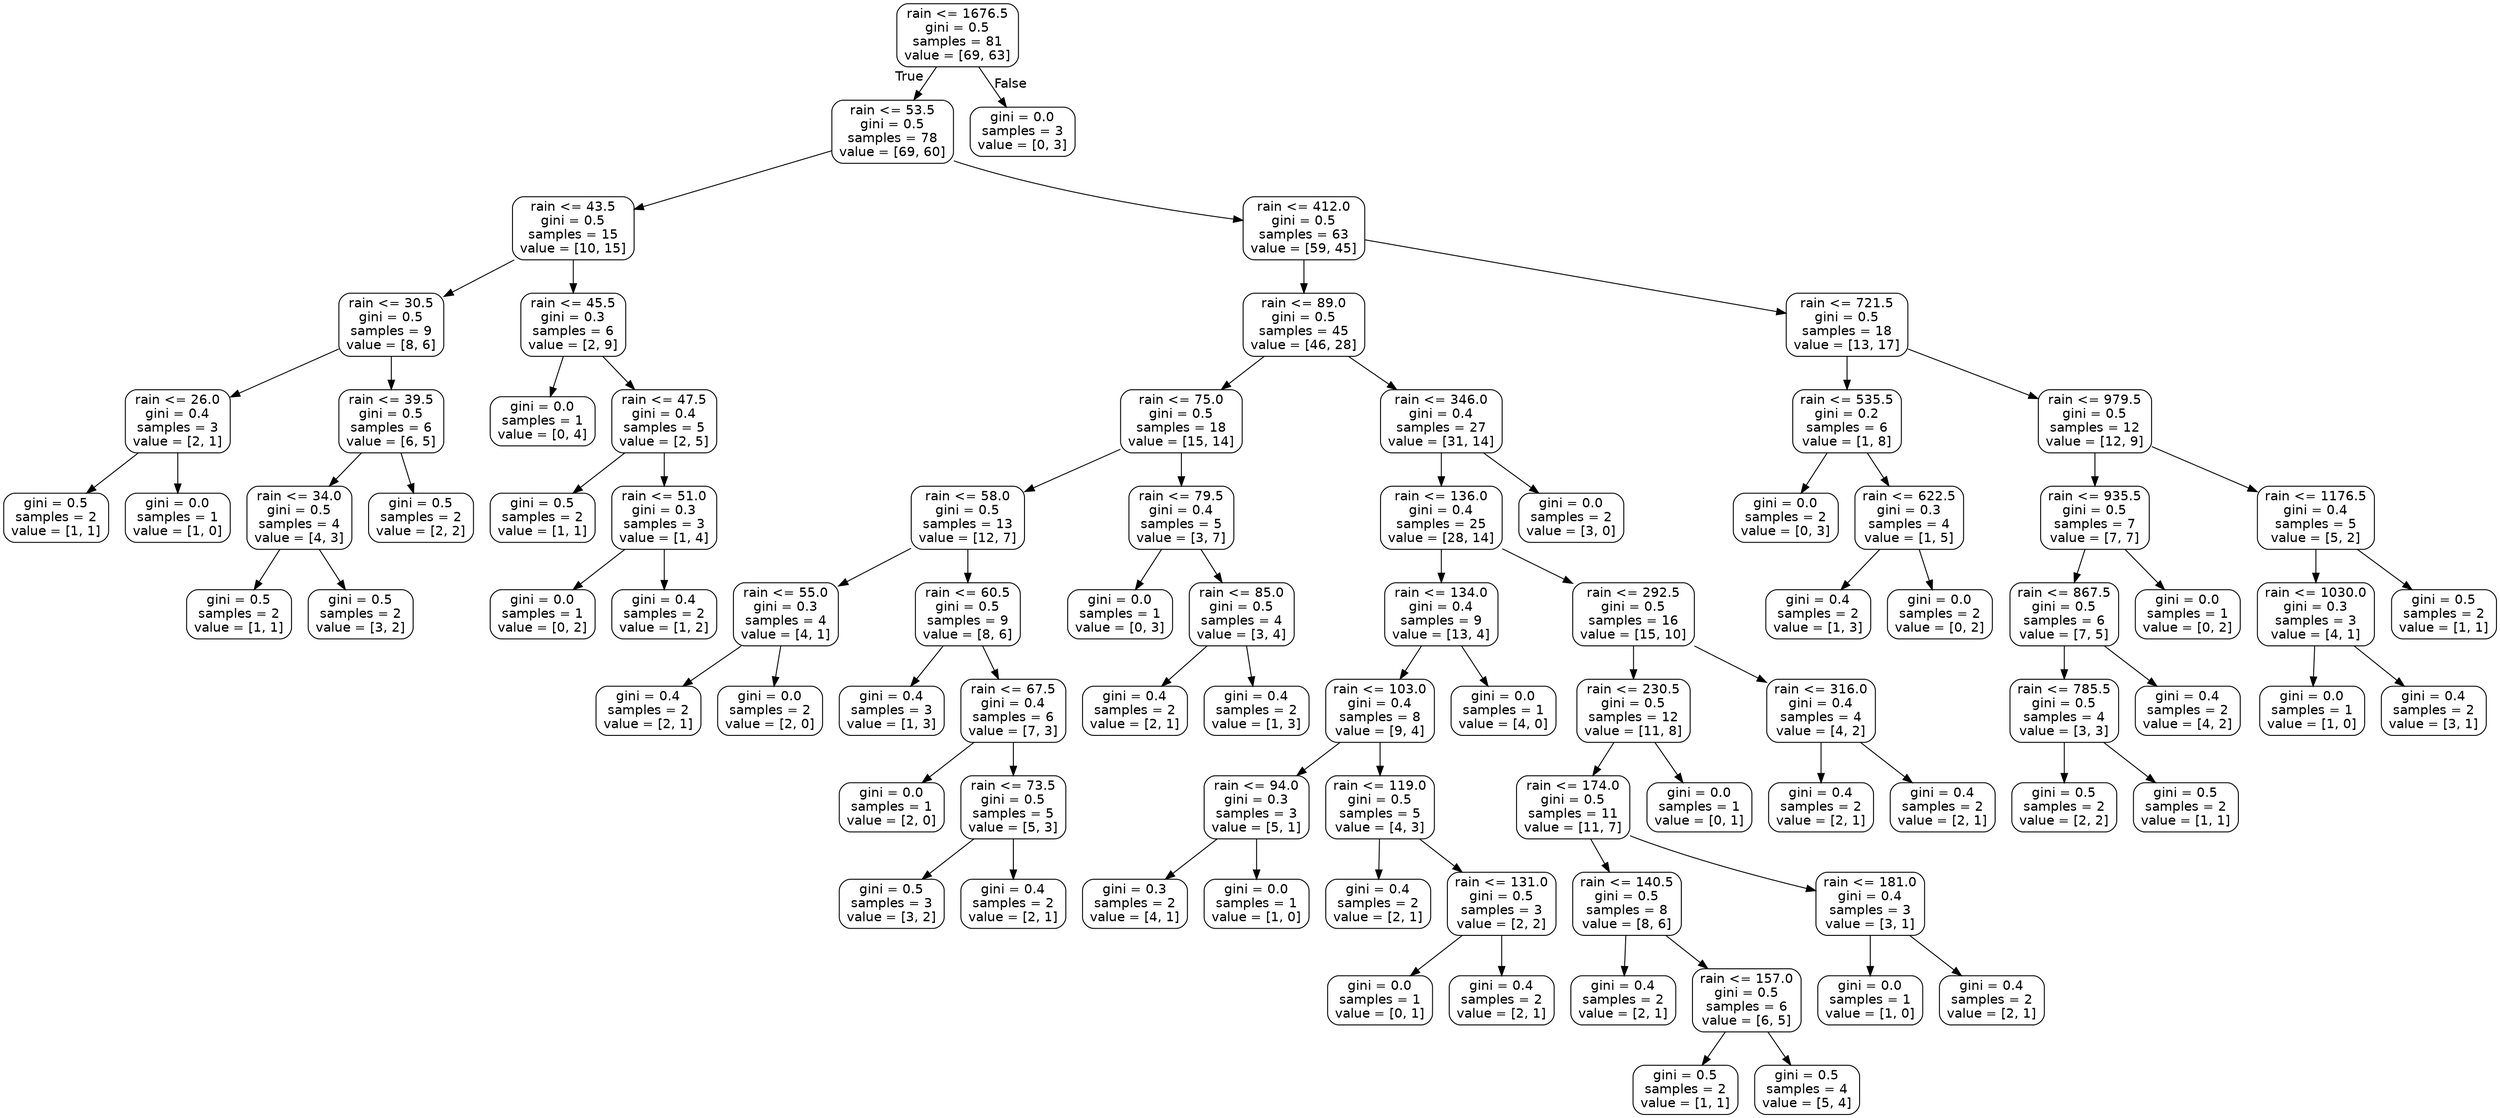 digraph Tree {
node [shape=box, style="rounded", color="black", fontname=helvetica] ;
edge [fontname=helvetica] ;
0 [label="rain <= 1676.5\ngini = 0.5\nsamples = 81\nvalue = [69, 63]"] ;
1 [label="rain <= 53.5\ngini = 0.5\nsamples = 78\nvalue = [69, 60]"] ;
0 -> 1 [labeldistance=2.5, labelangle=45, headlabel="True"] ;
2 [label="rain <= 43.5\ngini = 0.5\nsamples = 15\nvalue = [10, 15]"] ;
1 -> 2 ;
3 [label="rain <= 30.5\ngini = 0.5\nsamples = 9\nvalue = [8, 6]"] ;
2 -> 3 ;
4 [label="rain <= 26.0\ngini = 0.4\nsamples = 3\nvalue = [2, 1]"] ;
3 -> 4 ;
5 [label="gini = 0.5\nsamples = 2\nvalue = [1, 1]"] ;
4 -> 5 ;
6 [label="gini = 0.0\nsamples = 1\nvalue = [1, 0]"] ;
4 -> 6 ;
7 [label="rain <= 39.5\ngini = 0.5\nsamples = 6\nvalue = [6, 5]"] ;
3 -> 7 ;
8 [label="rain <= 34.0\ngini = 0.5\nsamples = 4\nvalue = [4, 3]"] ;
7 -> 8 ;
9 [label="gini = 0.5\nsamples = 2\nvalue = [1, 1]"] ;
8 -> 9 ;
10 [label="gini = 0.5\nsamples = 2\nvalue = [3, 2]"] ;
8 -> 10 ;
11 [label="gini = 0.5\nsamples = 2\nvalue = [2, 2]"] ;
7 -> 11 ;
12 [label="rain <= 45.5\ngini = 0.3\nsamples = 6\nvalue = [2, 9]"] ;
2 -> 12 ;
13 [label="gini = 0.0\nsamples = 1\nvalue = [0, 4]"] ;
12 -> 13 ;
14 [label="rain <= 47.5\ngini = 0.4\nsamples = 5\nvalue = [2, 5]"] ;
12 -> 14 ;
15 [label="gini = 0.5\nsamples = 2\nvalue = [1, 1]"] ;
14 -> 15 ;
16 [label="rain <= 51.0\ngini = 0.3\nsamples = 3\nvalue = [1, 4]"] ;
14 -> 16 ;
17 [label="gini = 0.0\nsamples = 1\nvalue = [0, 2]"] ;
16 -> 17 ;
18 [label="gini = 0.4\nsamples = 2\nvalue = [1, 2]"] ;
16 -> 18 ;
19 [label="rain <= 412.0\ngini = 0.5\nsamples = 63\nvalue = [59, 45]"] ;
1 -> 19 ;
20 [label="rain <= 89.0\ngini = 0.5\nsamples = 45\nvalue = [46, 28]"] ;
19 -> 20 ;
21 [label="rain <= 75.0\ngini = 0.5\nsamples = 18\nvalue = [15, 14]"] ;
20 -> 21 ;
22 [label="rain <= 58.0\ngini = 0.5\nsamples = 13\nvalue = [12, 7]"] ;
21 -> 22 ;
23 [label="rain <= 55.0\ngini = 0.3\nsamples = 4\nvalue = [4, 1]"] ;
22 -> 23 ;
24 [label="gini = 0.4\nsamples = 2\nvalue = [2, 1]"] ;
23 -> 24 ;
25 [label="gini = 0.0\nsamples = 2\nvalue = [2, 0]"] ;
23 -> 25 ;
26 [label="rain <= 60.5\ngini = 0.5\nsamples = 9\nvalue = [8, 6]"] ;
22 -> 26 ;
27 [label="gini = 0.4\nsamples = 3\nvalue = [1, 3]"] ;
26 -> 27 ;
28 [label="rain <= 67.5\ngini = 0.4\nsamples = 6\nvalue = [7, 3]"] ;
26 -> 28 ;
29 [label="gini = 0.0\nsamples = 1\nvalue = [2, 0]"] ;
28 -> 29 ;
30 [label="rain <= 73.5\ngini = 0.5\nsamples = 5\nvalue = [5, 3]"] ;
28 -> 30 ;
31 [label="gini = 0.5\nsamples = 3\nvalue = [3, 2]"] ;
30 -> 31 ;
32 [label="gini = 0.4\nsamples = 2\nvalue = [2, 1]"] ;
30 -> 32 ;
33 [label="rain <= 79.5\ngini = 0.4\nsamples = 5\nvalue = [3, 7]"] ;
21 -> 33 ;
34 [label="gini = 0.0\nsamples = 1\nvalue = [0, 3]"] ;
33 -> 34 ;
35 [label="rain <= 85.0\ngini = 0.5\nsamples = 4\nvalue = [3, 4]"] ;
33 -> 35 ;
36 [label="gini = 0.4\nsamples = 2\nvalue = [2, 1]"] ;
35 -> 36 ;
37 [label="gini = 0.4\nsamples = 2\nvalue = [1, 3]"] ;
35 -> 37 ;
38 [label="rain <= 346.0\ngini = 0.4\nsamples = 27\nvalue = [31, 14]"] ;
20 -> 38 ;
39 [label="rain <= 136.0\ngini = 0.4\nsamples = 25\nvalue = [28, 14]"] ;
38 -> 39 ;
40 [label="rain <= 134.0\ngini = 0.4\nsamples = 9\nvalue = [13, 4]"] ;
39 -> 40 ;
41 [label="rain <= 103.0\ngini = 0.4\nsamples = 8\nvalue = [9, 4]"] ;
40 -> 41 ;
42 [label="rain <= 94.0\ngini = 0.3\nsamples = 3\nvalue = [5, 1]"] ;
41 -> 42 ;
43 [label="gini = 0.3\nsamples = 2\nvalue = [4, 1]"] ;
42 -> 43 ;
44 [label="gini = 0.0\nsamples = 1\nvalue = [1, 0]"] ;
42 -> 44 ;
45 [label="rain <= 119.0\ngini = 0.5\nsamples = 5\nvalue = [4, 3]"] ;
41 -> 45 ;
46 [label="gini = 0.4\nsamples = 2\nvalue = [2, 1]"] ;
45 -> 46 ;
47 [label="rain <= 131.0\ngini = 0.5\nsamples = 3\nvalue = [2, 2]"] ;
45 -> 47 ;
48 [label="gini = 0.0\nsamples = 1\nvalue = [0, 1]"] ;
47 -> 48 ;
49 [label="gini = 0.4\nsamples = 2\nvalue = [2, 1]"] ;
47 -> 49 ;
50 [label="gini = 0.0\nsamples = 1\nvalue = [4, 0]"] ;
40 -> 50 ;
51 [label="rain <= 292.5\ngini = 0.5\nsamples = 16\nvalue = [15, 10]"] ;
39 -> 51 ;
52 [label="rain <= 230.5\ngini = 0.5\nsamples = 12\nvalue = [11, 8]"] ;
51 -> 52 ;
53 [label="rain <= 174.0\ngini = 0.5\nsamples = 11\nvalue = [11, 7]"] ;
52 -> 53 ;
54 [label="rain <= 140.5\ngini = 0.5\nsamples = 8\nvalue = [8, 6]"] ;
53 -> 54 ;
55 [label="gini = 0.4\nsamples = 2\nvalue = [2, 1]"] ;
54 -> 55 ;
56 [label="rain <= 157.0\ngini = 0.5\nsamples = 6\nvalue = [6, 5]"] ;
54 -> 56 ;
57 [label="gini = 0.5\nsamples = 2\nvalue = [1, 1]"] ;
56 -> 57 ;
58 [label="gini = 0.5\nsamples = 4\nvalue = [5, 4]"] ;
56 -> 58 ;
59 [label="rain <= 181.0\ngini = 0.4\nsamples = 3\nvalue = [3, 1]"] ;
53 -> 59 ;
60 [label="gini = 0.0\nsamples = 1\nvalue = [1, 0]"] ;
59 -> 60 ;
61 [label="gini = 0.4\nsamples = 2\nvalue = [2, 1]"] ;
59 -> 61 ;
62 [label="gini = 0.0\nsamples = 1\nvalue = [0, 1]"] ;
52 -> 62 ;
63 [label="rain <= 316.0\ngini = 0.4\nsamples = 4\nvalue = [4, 2]"] ;
51 -> 63 ;
64 [label="gini = 0.4\nsamples = 2\nvalue = [2, 1]"] ;
63 -> 64 ;
65 [label="gini = 0.4\nsamples = 2\nvalue = [2, 1]"] ;
63 -> 65 ;
66 [label="gini = 0.0\nsamples = 2\nvalue = [3, 0]"] ;
38 -> 66 ;
67 [label="rain <= 721.5\ngini = 0.5\nsamples = 18\nvalue = [13, 17]"] ;
19 -> 67 ;
68 [label="rain <= 535.5\ngini = 0.2\nsamples = 6\nvalue = [1, 8]"] ;
67 -> 68 ;
69 [label="gini = 0.0\nsamples = 2\nvalue = [0, 3]"] ;
68 -> 69 ;
70 [label="rain <= 622.5\ngini = 0.3\nsamples = 4\nvalue = [1, 5]"] ;
68 -> 70 ;
71 [label="gini = 0.4\nsamples = 2\nvalue = [1, 3]"] ;
70 -> 71 ;
72 [label="gini = 0.0\nsamples = 2\nvalue = [0, 2]"] ;
70 -> 72 ;
73 [label="rain <= 979.5\ngini = 0.5\nsamples = 12\nvalue = [12, 9]"] ;
67 -> 73 ;
74 [label="rain <= 935.5\ngini = 0.5\nsamples = 7\nvalue = [7, 7]"] ;
73 -> 74 ;
75 [label="rain <= 867.5\ngini = 0.5\nsamples = 6\nvalue = [7, 5]"] ;
74 -> 75 ;
76 [label="rain <= 785.5\ngini = 0.5\nsamples = 4\nvalue = [3, 3]"] ;
75 -> 76 ;
77 [label="gini = 0.5\nsamples = 2\nvalue = [2, 2]"] ;
76 -> 77 ;
78 [label="gini = 0.5\nsamples = 2\nvalue = [1, 1]"] ;
76 -> 78 ;
79 [label="gini = 0.4\nsamples = 2\nvalue = [4, 2]"] ;
75 -> 79 ;
80 [label="gini = 0.0\nsamples = 1\nvalue = [0, 2]"] ;
74 -> 80 ;
81 [label="rain <= 1176.5\ngini = 0.4\nsamples = 5\nvalue = [5, 2]"] ;
73 -> 81 ;
82 [label="rain <= 1030.0\ngini = 0.3\nsamples = 3\nvalue = [4, 1]"] ;
81 -> 82 ;
83 [label="gini = 0.0\nsamples = 1\nvalue = [1, 0]"] ;
82 -> 83 ;
84 [label="gini = 0.4\nsamples = 2\nvalue = [3, 1]"] ;
82 -> 84 ;
85 [label="gini = 0.5\nsamples = 2\nvalue = [1, 1]"] ;
81 -> 85 ;
86 [label="gini = 0.0\nsamples = 3\nvalue = [0, 3]"] ;
0 -> 86 [labeldistance=2.5, labelangle=-45, headlabel="False"] ;
}